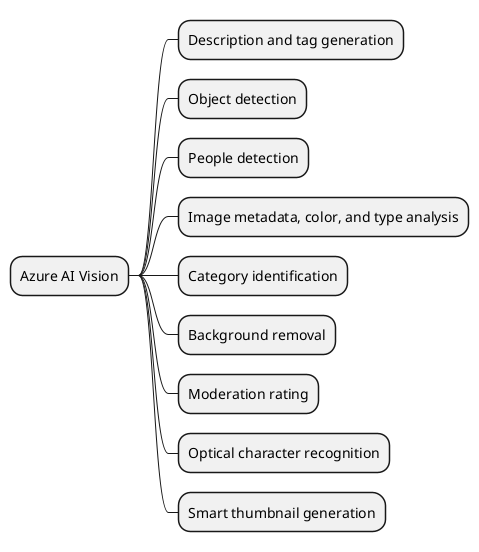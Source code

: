 @startmindmap
* Azure AI Vision
** Description and tag generation
** Object detection
** People detection
** Image metadata, color, and type analysis
** Category identification
** Background removal
** Moderation rating
** Optical character recognition
** Smart thumbnail generation
@endmindmap